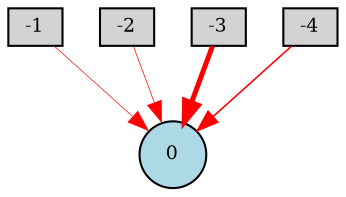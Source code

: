 digraph {
	node [fontsize=9 height=0.2 shape=circle width=0.2]
	-1 [fillcolor=lightgray shape=box style=filled]
	-2 [fillcolor=lightgray shape=box style=filled]
	-3 [fillcolor=lightgray shape=box style=filled]
	-4 [fillcolor=lightgray shape=box style=filled]
	0 [fillcolor=lightblue style=filled]
	-2 -> 0 [color=red penwidth=0.3487570941191516 style=solid]
	-1 -> 0 [color=red penwidth=0.32317329492943114 style=solid]
	-3 -> 0 [color=red penwidth=2.410440814680747 style=solid]
	-4 -> 0 [color=red penwidth=0.7596205146107697 style=solid]
}
